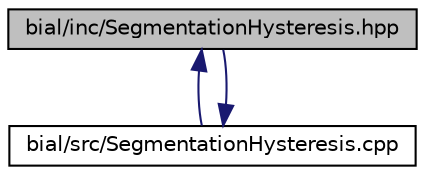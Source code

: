 digraph "bial/inc/SegmentationHysteresis.hpp"
{
  edge [fontname="Helvetica",fontsize="10",labelfontname="Helvetica",labelfontsize="10"];
  node [fontname="Helvetica",fontsize="10",shape=record];
  Node1 [label="bial/inc/SegmentationHysteresis.hpp",height=0.2,width=0.4,color="black", fillcolor="grey75", style="filled", fontcolor="black"];
  Node1 -> Node2 [dir="back",color="midnightblue",fontsize="10",style="solid",fontname="Helvetica"];
  Node2 [label="bial/src/SegmentationHysteresis.cpp",height=0.2,width=0.4,color="black", fillcolor="white", style="filled",URL="$_segmentation_hysteresis_8cpp.html"];
  Node2 -> Node1 [dir="back",color="midnightblue",fontsize="10",style="solid",fontname="Helvetica"];
}

